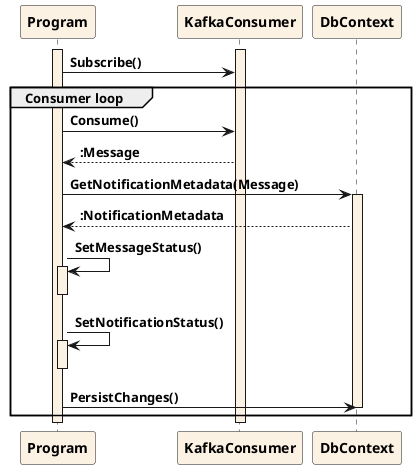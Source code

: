 @startuml

skinparam shadowing false
skinparam backgroundColor transparent

skinparam sequence {
    ParticipantFontStyle bold
    ParticipantBackgroundColor #FCF2E3
    LifeLineBackgroundColor #FCF2E3
    ArrowFontStyle bold
}

participant Program
participant KafkaConsumer
participant DbContext

activate Program
activate KafkaConsumer

Program -> KafkaConsumer: Subscribe()

group Consumer loop

Program -> KafkaConsumer: Consume()


KafkaConsumer --> Program: :Message

Program -> DbContext: GetNotificationMetadata(Message)
activate DbContext

DbContext --> Program: :NotificationMetadata

Program -> Program: SetMessageStatus()
activate Program
deactivate Program

Program -> Program: SetNotificationStatus()
activate Program
deactivate Program

Program -> DbContext: PersistChanges()
deactivate DbContext

end

deactivate KafkaConsumer
deactivate Program
@enduml